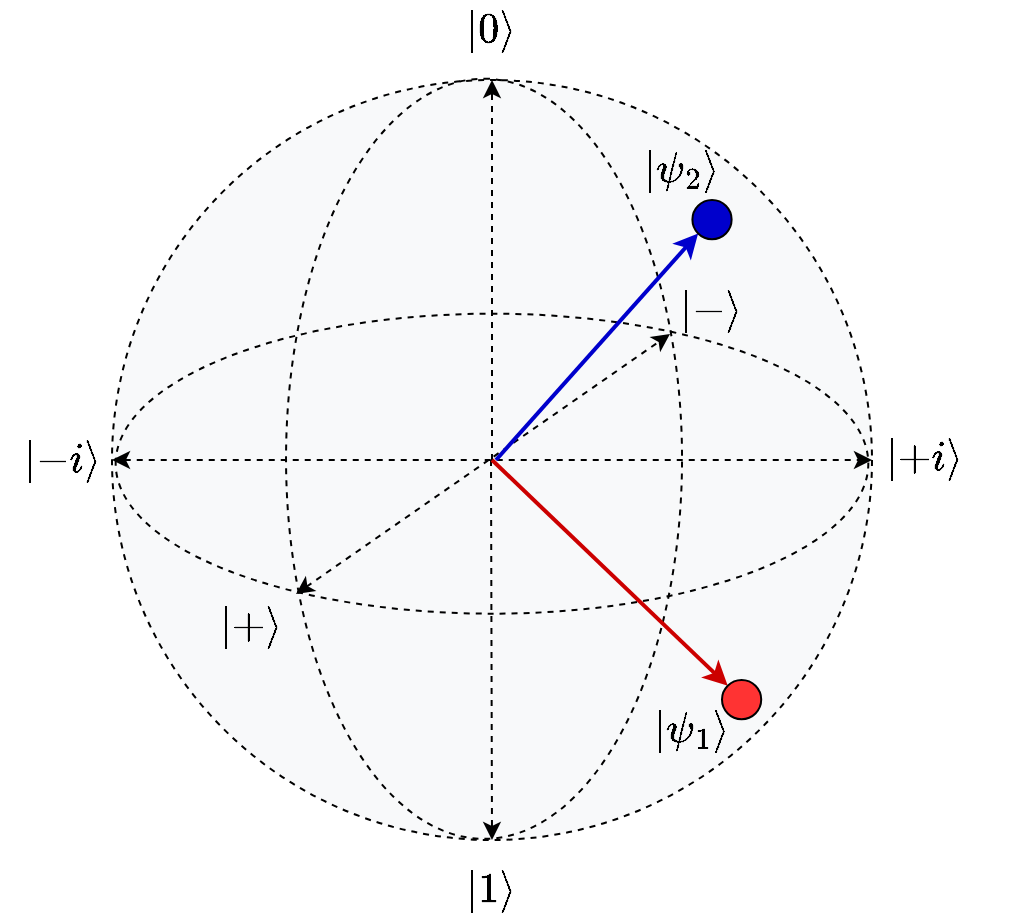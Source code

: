 <mxfile version="24.7.5">
  <diagram name="Page-1" id="zIQnml00nM7HdzknHczP">
    <mxGraphModel dx="1762" dy="887" grid="1" gridSize="10" guides="1" tooltips="1" connect="1" arrows="1" fold="1" page="1" pageScale="1" pageWidth="1169" pageHeight="827" math="1" shadow="0">
      <root>
        <mxCell id="0" />
        <mxCell id="1" parent="0" />
        <mxCell id="0m3ymN_SVPQKu9WONEuP-2" value="" style="ellipse;whiteSpace=wrap;html=1;aspect=fixed;fillColor=#F8F9FA;dashed=1;strokeWidth=1" parent="1" vertex="1">
          <mxGeometry x="270" y="170" width="380" height="380" as="geometry" />
        </mxCell>
        <mxCell id="0m3ymN_SVPQKu9WONEuP-3" value="" style="ellipse;whiteSpace=wrap;html=1;rotation=-90;fillColor=none;dashed=1" parent="1" vertex="1">
          <mxGeometry x="265.98" y="260.39" width="380.08" height="198" as="geometry" />
        </mxCell>
        <mxCell id="0m3ymN_SVPQKu9WONEuP-4" value="" style="ellipse;whiteSpace=wrap;html=1;rotation=90;direction=south;fillColor=none;dashed=1" parent="1" vertex="1">
          <mxGeometry x="385" y="173.68" width="150" height="376.32" as="geometry" />
        </mxCell>
        <mxCell id="0m3ymN_SVPQKu9WONEuP-5" value="" style="endArrow=classic;html=1;rounded=0;entryX=0.5;entryY=0;entryDx=0;entryDy=0;fillColor=none;dashed=1" parent="1" target="0m3ymN_SVPQKu9WONEuP-2" edge="1">
          <mxGeometry width="50" height="50" relative="1" as="geometry">
            <mxPoint x="460" y="360" as="sourcePoint" />
            <mxPoint x="490" y="360" as="targetPoint" />
          </mxGeometry>
        </mxCell>
        <mxCell id="0m3ymN_SVPQKu9WONEuP-6" value="" style="endArrow=classic;html=1;rounded=0;entryX=0.5;entryY=1;entryDx=0;entryDy=0;fillColor=none;dashed=1" parent="1" target="0m3ymN_SVPQKu9WONEuP-2" edge="1">
          <mxGeometry width="50" height="50" relative="1" as="geometry">
            <mxPoint x="459.5" y="360" as="sourcePoint" />
            <mxPoint x="459.5" y="170" as="targetPoint" />
          </mxGeometry>
        </mxCell>
        <mxCell id="0m3ymN_SVPQKu9WONEuP-8" value="" style="endArrow=classic;startArrow=classic;html=1;rounded=0;entryX=1;entryY=0.5;entryDx=0;entryDy=0;exitX=0;exitY=0.5;exitDx=0;exitDy=0;fillColor=none;dashed=1" parent="1" source="0m3ymN_SVPQKu9WONEuP-2" target="0m3ymN_SVPQKu9WONEuP-2" edge="1">
          <mxGeometry width="50" height="50" relative="1" as="geometry">
            <mxPoint x="440" y="410" as="sourcePoint" />
            <mxPoint x="490" y="360" as="targetPoint" />
          </mxGeometry>
        </mxCell>
        <mxCell id="0m3ymN_SVPQKu9WONEuP-10" value="" style="endArrow=classic;html=1;rounded=0;strokeWidth=2;strokeColor=#CC0000;fillColor=#CC0000;entryX=0;entryY=0;entryDx=0;entryDy=0;" parent="1" target="9yC3GEBJV22Q5W1vsadK-1" edge="1">
          <mxGeometry width="50" height="50" relative="1" as="geometry">
            <mxPoint x="460" y="360" as="sourcePoint" />
            <mxPoint x="579.81" y="468.195" as="targetPoint" />
          </mxGeometry>
        </mxCell>
        <mxCell id="0m3ymN_SVPQKu9WONEuP-11" value="&lt;span style=&quot;font-size: 18px;&quot;&gt;$$\ket{0}$$&lt;/span&gt;" style="text;html=1;align=center;verticalAlign=middle;whiteSpace=wrap;rounded=0;" parent="1" vertex="1">
          <mxGeometry x="430" y="130" width="60" height="30" as="geometry" />
        </mxCell>
        <mxCell id="0m3ymN_SVPQKu9WONEuP-12" value="&lt;span style=&quot;font-size: 18px;&quot;&gt;$$\ket{1}$$&lt;/span&gt;" style="text;html=1;align=center;verticalAlign=middle;whiteSpace=wrap;rounded=0;" parent="1" vertex="1">
          <mxGeometry x="430" y="560" width="60" height="30" as="geometry" />
        </mxCell>
        <mxCell id="0m3ymN_SVPQKu9WONEuP-13" value="&lt;span style=&quot;font-size: 18px;&quot;&gt;$$\ket{+}$$&lt;/span&gt;" style="text;html=1;align=center;verticalAlign=middle;whiteSpace=wrap;rounded=0;" parent="1" vertex="1">
          <mxGeometry x="310" y="428.39" width="60" height="30" as="geometry" />
        </mxCell>
        <mxCell id="0m3ymN_SVPQKu9WONEuP-14" value="&lt;span style=&quot;font-size: 18px;&quot;&gt;$$\ket{-}$$&lt;/span&gt;" style="text;html=1;align=center;verticalAlign=middle;whiteSpace=wrap;rounded=0;" parent="1" vertex="1">
          <mxGeometry x="540" y="270" width="60" height="30" as="geometry" />
        </mxCell>
        <mxCell id="0m3ymN_SVPQKu9WONEuP-15" value="&lt;span style=&quot;font-size: 18px;&quot;&gt;$$\ket{+i}$$&lt;/span&gt;" style="text;html=1;align=center;verticalAlign=middle;whiteSpace=wrap;rounded=0;" parent="1" vertex="1">
          <mxGeometry x="646.06" y="344.39" width="60" height="30" as="geometry" />
        </mxCell>
        <mxCell id="0m3ymN_SVPQKu9WONEuP-16" value="&lt;span style=&quot;font-size: 18px;&quot;&gt;$$\ket{-i}$$&lt;/span&gt;" style="text;html=1;align=center;verticalAlign=middle;whiteSpace=wrap;rounded=0;" parent="1" vertex="1">
          <mxGeometry x="230" y="345" width="30" height="30" as="geometry" />
        </mxCell>
        <mxCell id="0m3ymN_SVPQKu9WONEuP-17" value="&lt;font style=&quot;font-size: 18px;&quot;&gt;$$\ket{\psi_1}$$&lt;/font&gt;" style="text;html=1;align=center;verticalAlign=middle;whiteSpace=wrap;rounded=0;" parent="1" vertex="1">
          <mxGeometry x="535" y="480" width="50" height="30" as="geometry" />
        </mxCell>
        <mxCell id="0m3ymN_SVPQKu9WONEuP-31" value="" style="endArrow=classic;startArrow=classic;html=1;rounded=0;exitX=0.76;exitY=0.066;exitDx=0;exitDy=0;exitPerimeter=0;entryX=0.263;entryY=0.932;entryDx=0;entryDy=0;entryPerimeter=0;fillColor=none;dashed=1" parent="1" edge="1">
          <mxGeometry width="50" height="50" relative="1" as="geometry">
            <mxPoint x="362" y="427" as="sourcePoint" />
            <mxPoint x="549" y="297" as="targetPoint" />
          </mxGeometry>
        </mxCell>
        <mxCell id="0m3ymN_SVPQKu9WONEuP-18" value="" style="endArrow=classic;html=1;rounded=0;strokeWidth=2;strokeColor=#0000CC;fillColor=#CC0000;entryX=0;entryY=1;entryDx=0;entryDy=0;" parent="1" target="0m3ymN_SVPQKu9WONEuP-22" edge="1">
          <mxGeometry width="50" height="50" relative="1" as="geometry">
            <mxPoint x="462" y="360" as="sourcePoint" />
            <mxPoint x="500" y="330" as="targetPoint" />
          </mxGeometry>
        </mxCell>
        <mxCell id="0m3ymN_SVPQKu9WONEuP-20" value="&lt;font style=&quot;font-size: 18px;&quot;&gt;$$\ket{\psi_2}$$&lt;/font&gt;" style="text;html=1;align=center;verticalAlign=middle;whiteSpace=wrap;rounded=0;" parent="1" vertex="1">
          <mxGeometry x="529.81" y="200" width="50" height="30" as="geometry" />
        </mxCell>
        <mxCell id="0m3ymN_SVPQKu9WONEuP-22" value="" style="ellipse;whiteSpace=wrap;html=1;aspect=fixed;fillColor=#0000CC;" parent="1" vertex="1">
          <mxGeometry x="560.2" y="230" width="19.61" height="19.61" as="geometry" />
        </mxCell>
        <mxCell id="9yC3GEBJV22Q5W1vsadK-1" value="" style="ellipse;whiteSpace=wrap;html=1;aspect=fixed;fillColor=#FF3333;" vertex="1" parent="1">
          <mxGeometry x="575" y="470" width="19.61" height="19.61" as="geometry" />
        </mxCell>
      </root>
    </mxGraphModel>
  </diagram>
</mxfile>
